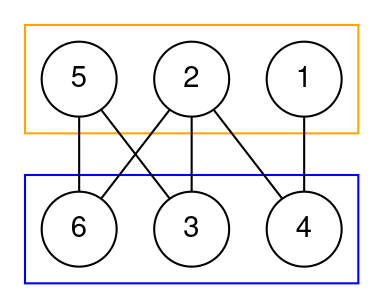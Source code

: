 graph G {
fontname="Helvetica,Arial,sans-serif"
node [fontname="Helvetica,Arial,sans-serif"]
edge [fontname="Helvetica,Arial,sans-serif"]
node [shape=circle];

	subgraph cluster_0 {
		1; 2; 5;
		color=orange;
	}

	subgraph cluster_1 {
		3; 4; 6;
		color=blue;
	}

2 -- 3;
2 -- 4;
1 -- 4;
5 -- 6;
3 -- 5;
6 -- 2;

overlap=false
fontsize=12;
}